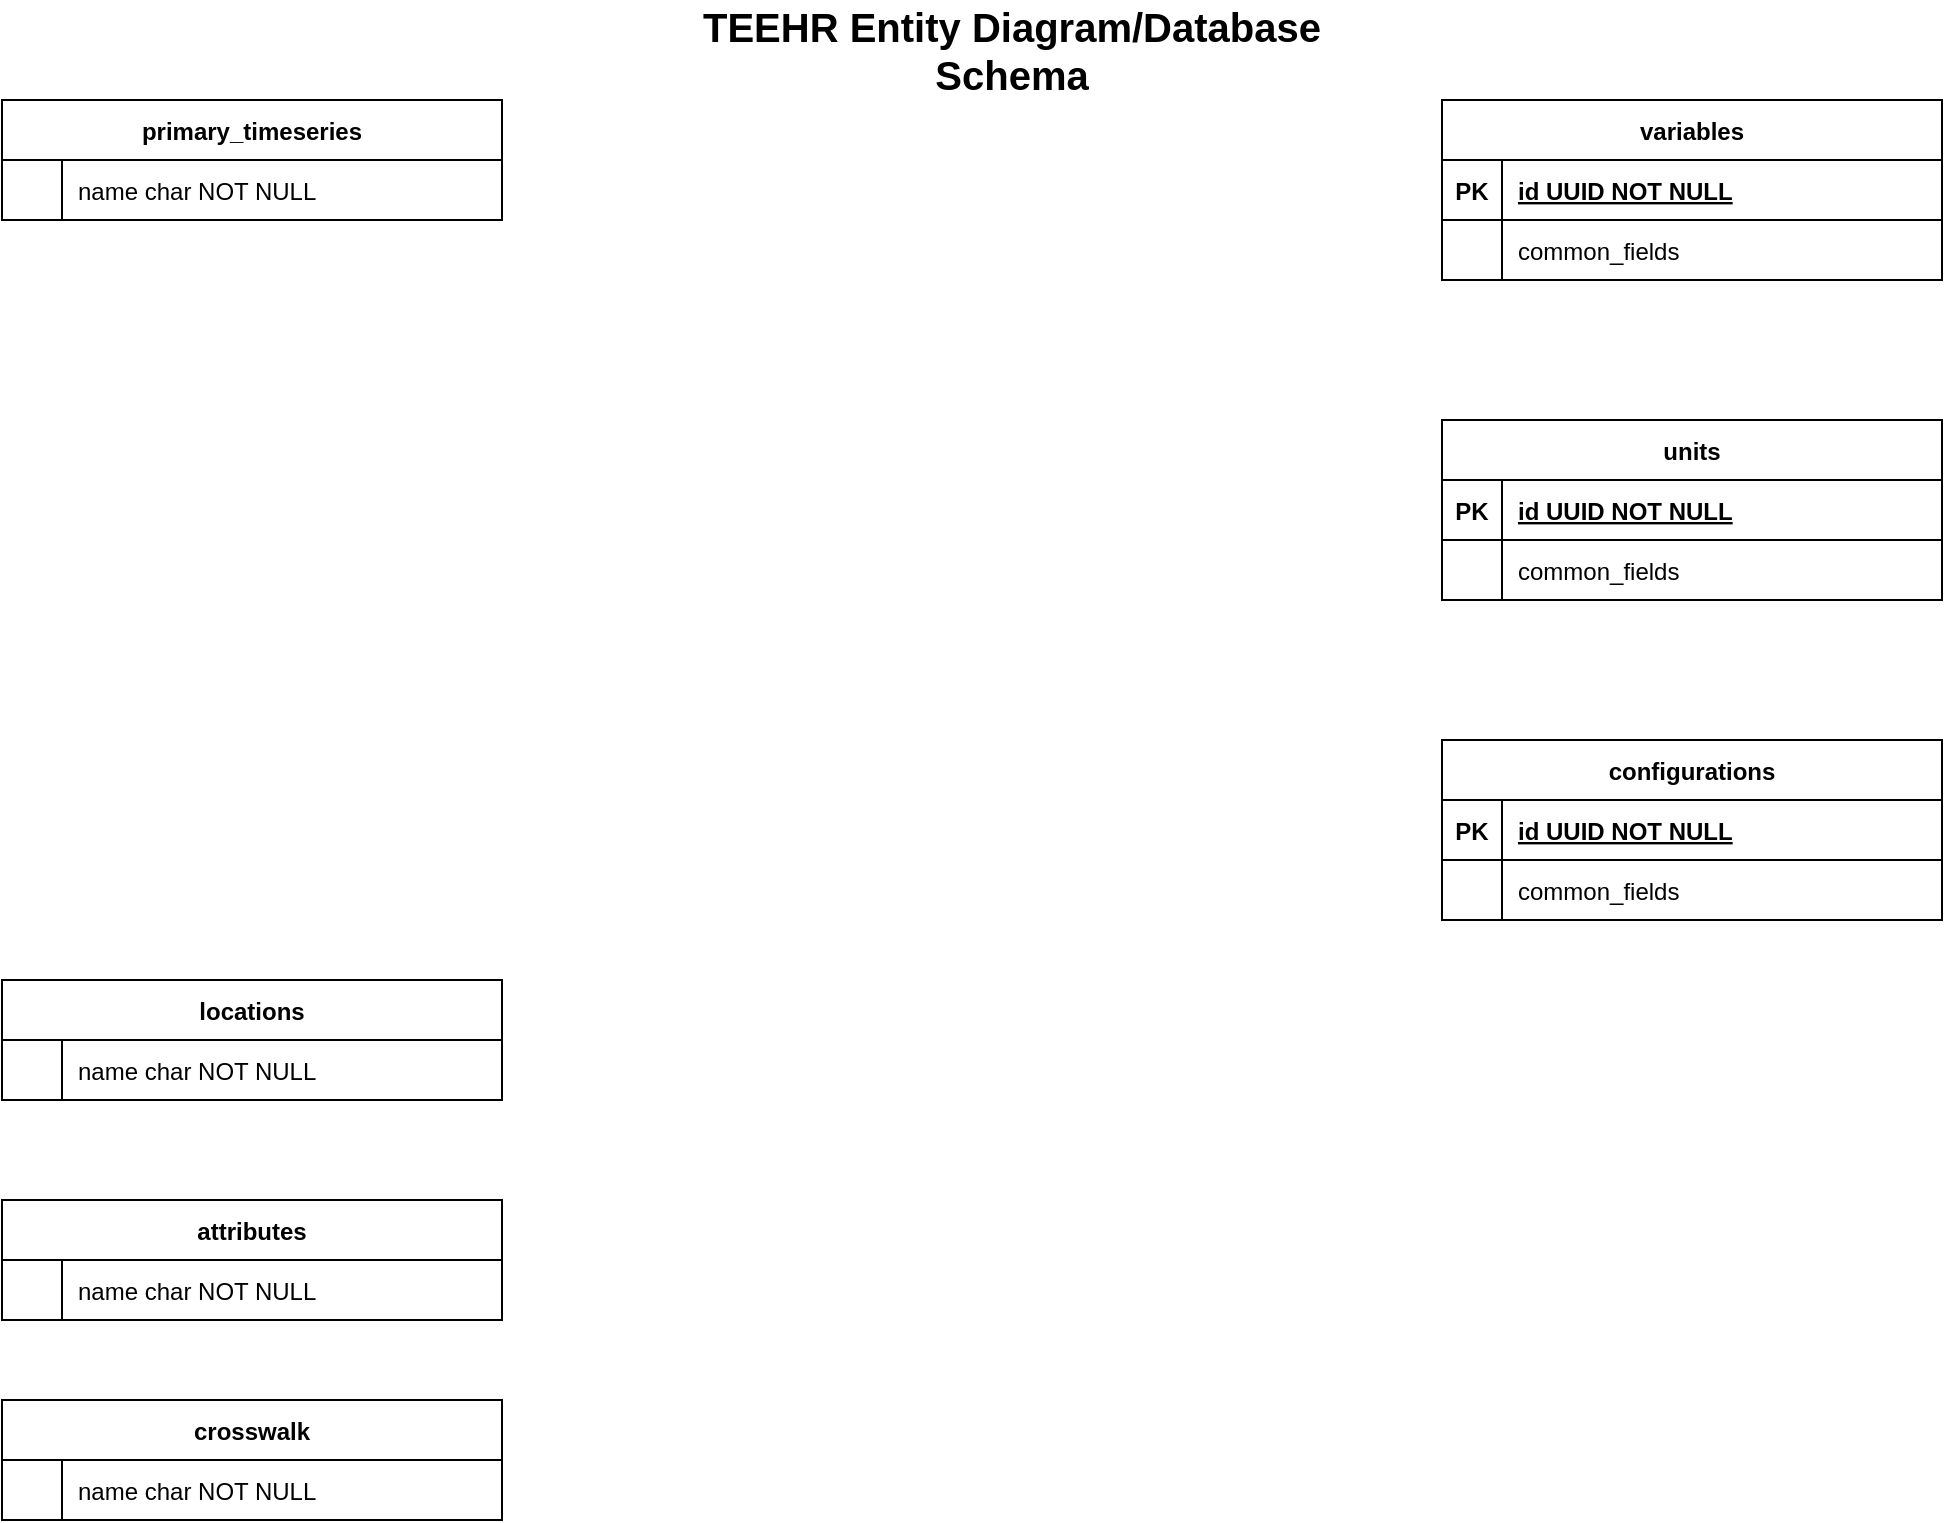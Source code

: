 <mxfile version="21.6.8" type="device">
  <diagram id="R2lEEEUBdFMjLlhIrx00" name="Page-1">
    <mxGraphModel dx="1359" dy="843" grid="1" gridSize="10" guides="1" tooltips="1" connect="1" arrows="1" fold="1" page="1" pageScale="1" pageWidth="1100" pageHeight="1700" math="0" shadow="0" extFonts="Permanent Marker^https://fonts.googleapis.com/css?family=Permanent+Marker">
      <root>
        <mxCell id="0" />
        <mxCell id="1" parent="0" />
        <mxCell id="z9w2Tz09xBncNA5Jr8ra-18" value="primary_timeseries" style="shape=table;startSize=30;container=1;collapsible=1;childLayout=tableLayout;fixedRows=1;rowLines=0;fontStyle=1;align=center;resizeLast=1;" parent="1" vertex="1">
          <mxGeometry x="40" y="80" width="250" height="60" as="geometry" />
        </mxCell>
        <mxCell id="z9w2Tz09xBncNA5Jr8ra-22" value="" style="shape=partialRectangle;collapsible=0;dropTarget=0;pointerEvents=0;fillColor=none;points=[[0,0.5],[1,0.5]];portConstraint=eastwest;top=0;left=0;right=0;bottom=0;" parent="z9w2Tz09xBncNA5Jr8ra-18" vertex="1">
          <mxGeometry y="30" width="250" height="30" as="geometry" />
        </mxCell>
        <mxCell id="z9w2Tz09xBncNA5Jr8ra-23" value="" style="shape=partialRectangle;overflow=hidden;connectable=0;fillColor=none;top=0;left=0;bottom=0;right=0;" parent="z9w2Tz09xBncNA5Jr8ra-22" vertex="1">
          <mxGeometry width="30" height="30" as="geometry">
            <mxRectangle width="30" height="30" as="alternateBounds" />
          </mxGeometry>
        </mxCell>
        <mxCell id="z9w2Tz09xBncNA5Jr8ra-24" value="name char NOT NULL" style="shape=partialRectangle;overflow=hidden;connectable=0;fillColor=none;top=0;left=0;bottom=0;right=0;align=left;spacingLeft=6;" parent="z9w2Tz09xBncNA5Jr8ra-22" vertex="1">
          <mxGeometry x="30" width="220" height="30" as="geometry">
            <mxRectangle width="220" height="30" as="alternateBounds" />
          </mxGeometry>
        </mxCell>
        <mxCell id="kI6QfCcUgh98SEZswLOn-11" value="TEEHR Entity Diagram/Database Schema" style="text;html=1;strokeColor=none;fillColor=none;align=center;verticalAlign=middle;whiteSpace=wrap;rounded=0;fontSize=20;fontStyle=1" parent="1" vertex="1">
          <mxGeometry x="380" y="30" width="330" height="50" as="geometry" />
        </mxCell>
        <mxCell id="oWFPzsKhVETar2XeurfX-17" value="variables" style="shape=table;startSize=30;container=1;collapsible=1;childLayout=tableLayout;fixedRows=1;rowLines=0;fontStyle=1;align=center;resizeLast=1;" parent="1" vertex="1">
          <mxGeometry x="760" y="80" width="250" height="90" as="geometry" />
        </mxCell>
        <mxCell id="oWFPzsKhVETar2XeurfX-18" value="" style="shape=partialRectangle;collapsible=0;dropTarget=0;pointerEvents=0;fillColor=none;points=[[0,0.5],[1,0.5]];portConstraint=eastwest;top=0;left=0;right=0;bottom=1;" parent="oWFPzsKhVETar2XeurfX-17" vertex="1">
          <mxGeometry y="30" width="250" height="30" as="geometry" />
        </mxCell>
        <mxCell id="oWFPzsKhVETar2XeurfX-19" value="PK" style="shape=partialRectangle;overflow=hidden;connectable=0;fillColor=none;top=0;left=0;bottom=0;right=0;fontStyle=1;" parent="oWFPzsKhVETar2XeurfX-18" vertex="1">
          <mxGeometry width="30" height="30" as="geometry">
            <mxRectangle width="30" height="30" as="alternateBounds" />
          </mxGeometry>
        </mxCell>
        <mxCell id="oWFPzsKhVETar2XeurfX-20" value="id UUID NOT NULL " style="shape=partialRectangle;overflow=hidden;connectable=0;fillColor=none;top=0;left=0;bottom=0;right=0;align=left;spacingLeft=6;fontStyle=5;" parent="oWFPzsKhVETar2XeurfX-18" vertex="1">
          <mxGeometry x="30" width="220" height="30" as="geometry">
            <mxRectangle width="220" height="30" as="alternateBounds" />
          </mxGeometry>
        </mxCell>
        <mxCell id="oWFPzsKhVETar2XeurfX-21" value="" style="shape=partialRectangle;collapsible=0;dropTarget=0;pointerEvents=0;fillColor=none;points=[[0,0.5],[1,0.5]];portConstraint=eastwest;top=0;left=0;right=0;bottom=0;" parent="oWFPzsKhVETar2XeurfX-17" vertex="1">
          <mxGeometry y="60" width="250" height="30" as="geometry" />
        </mxCell>
        <mxCell id="oWFPzsKhVETar2XeurfX-22" value="" style="shape=partialRectangle;overflow=hidden;connectable=0;fillColor=none;top=0;left=0;bottom=0;right=0;" parent="oWFPzsKhVETar2XeurfX-21" vertex="1">
          <mxGeometry width="30" height="30" as="geometry">
            <mxRectangle width="30" height="30" as="alternateBounds" />
          </mxGeometry>
        </mxCell>
        <mxCell id="oWFPzsKhVETar2XeurfX-23" value="common_fields" style="shape=partialRectangle;overflow=hidden;connectable=0;fillColor=none;top=0;left=0;bottom=0;right=0;align=left;spacingLeft=6;" parent="oWFPzsKhVETar2XeurfX-21" vertex="1">
          <mxGeometry x="30" width="220" height="30" as="geometry">
            <mxRectangle width="220" height="30" as="alternateBounds" />
          </mxGeometry>
        </mxCell>
        <mxCell id="oWFPzsKhVETar2XeurfX-43" value="units" style="shape=table;startSize=30;container=1;collapsible=1;childLayout=tableLayout;fixedRows=1;rowLines=0;fontStyle=1;align=center;resizeLast=1;" parent="1" vertex="1">
          <mxGeometry x="760" y="240" width="250" height="90" as="geometry" />
        </mxCell>
        <mxCell id="oWFPzsKhVETar2XeurfX-44" value="" style="shape=partialRectangle;collapsible=0;dropTarget=0;pointerEvents=0;fillColor=none;points=[[0,0.5],[1,0.5]];portConstraint=eastwest;top=0;left=0;right=0;bottom=1;" parent="oWFPzsKhVETar2XeurfX-43" vertex="1">
          <mxGeometry y="30" width="250" height="30" as="geometry" />
        </mxCell>
        <mxCell id="oWFPzsKhVETar2XeurfX-45" value="PK" style="shape=partialRectangle;overflow=hidden;connectable=0;fillColor=none;top=0;left=0;bottom=0;right=0;fontStyle=1;" parent="oWFPzsKhVETar2XeurfX-44" vertex="1">
          <mxGeometry width="30" height="30" as="geometry">
            <mxRectangle width="30" height="30" as="alternateBounds" />
          </mxGeometry>
        </mxCell>
        <mxCell id="oWFPzsKhVETar2XeurfX-46" value="id UUID NOT NULL " style="shape=partialRectangle;overflow=hidden;connectable=0;fillColor=none;top=0;left=0;bottom=0;right=0;align=left;spacingLeft=6;fontStyle=5;" parent="oWFPzsKhVETar2XeurfX-44" vertex="1">
          <mxGeometry x="30" width="220" height="30" as="geometry">
            <mxRectangle width="220" height="30" as="alternateBounds" />
          </mxGeometry>
        </mxCell>
        <mxCell id="oWFPzsKhVETar2XeurfX-47" value="" style="shape=partialRectangle;collapsible=0;dropTarget=0;pointerEvents=0;fillColor=none;points=[[0,0.5],[1,0.5]];portConstraint=eastwest;top=0;left=0;right=0;bottom=0;" parent="oWFPzsKhVETar2XeurfX-43" vertex="1">
          <mxGeometry y="60" width="250" height="30" as="geometry" />
        </mxCell>
        <mxCell id="oWFPzsKhVETar2XeurfX-48" value="" style="shape=partialRectangle;overflow=hidden;connectable=0;fillColor=none;top=0;left=0;bottom=0;right=0;" parent="oWFPzsKhVETar2XeurfX-47" vertex="1">
          <mxGeometry width="30" height="30" as="geometry">
            <mxRectangle width="30" height="30" as="alternateBounds" />
          </mxGeometry>
        </mxCell>
        <mxCell id="oWFPzsKhVETar2XeurfX-49" value="common_fields" style="shape=partialRectangle;overflow=hidden;connectable=0;fillColor=none;top=0;left=0;bottom=0;right=0;align=left;spacingLeft=6;" parent="oWFPzsKhVETar2XeurfX-47" vertex="1">
          <mxGeometry x="30" width="220" height="30" as="geometry">
            <mxRectangle width="220" height="30" as="alternateBounds" />
          </mxGeometry>
        </mxCell>
        <mxCell id="oWFPzsKhVETar2XeurfX-53" value="configurations" style="shape=table;startSize=30;container=1;collapsible=1;childLayout=tableLayout;fixedRows=1;rowLines=0;fontStyle=1;align=center;resizeLast=1;" parent="1" vertex="1">
          <mxGeometry x="760" y="400" width="250" height="90" as="geometry" />
        </mxCell>
        <mxCell id="oWFPzsKhVETar2XeurfX-54" value="" style="shape=partialRectangle;collapsible=0;dropTarget=0;pointerEvents=0;fillColor=none;points=[[0,0.5],[1,0.5]];portConstraint=eastwest;top=0;left=0;right=0;bottom=1;" parent="oWFPzsKhVETar2XeurfX-53" vertex="1">
          <mxGeometry y="30" width="250" height="30" as="geometry" />
        </mxCell>
        <mxCell id="oWFPzsKhVETar2XeurfX-55" value="PK" style="shape=partialRectangle;overflow=hidden;connectable=0;fillColor=none;top=0;left=0;bottom=0;right=0;fontStyle=1;" parent="oWFPzsKhVETar2XeurfX-54" vertex="1">
          <mxGeometry width="30" height="30" as="geometry">
            <mxRectangle width="30" height="30" as="alternateBounds" />
          </mxGeometry>
        </mxCell>
        <mxCell id="oWFPzsKhVETar2XeurfX-56" value="id UUID NOT NULL " style="shape=partialRectangle;overflow=hidden;connectable=0;fillColor=none;top=0;left=0;bottom=0;right=0;align=left;spacingLeft=6;fontStyle=5;" parent="oWFPzsKhVETar2XeurfX-54" vertex="1">
          <mxGeometry x="30" width="220" height="30" as="geometry">
            <mxRectangle width="220" height="30" as="alternateBounds" />
          </mxGeometry>
        </mxCell>
        <mxCell id="oWFPzsKhVETar2XeurfX-57" value="" style="shape=partialRectangle;collapsible=0;dropTarget=0;pointerEvents=0;fillColor=none;points=[[0,0.5],[1,0.5]];portConstraint=eastwest;top=0;left=0;right=0;bottom=0;" parent="oWFPzsKhVETar2XeurfX-53" vertex="1">
          <mxGeometry y="60" width="250" height="30" as="geometry" />
        </mxCell>
        <mxCell id="oWFPzsKhVETar2XeurfX-58" value="" style="shape=partialRectangle;overflow=hidden;connectable=0;fillColor=none;top=0;left=0;bottom=0;right=0;" parent="oWFPzsKhVETar2XeurfX-57" vertex="1">
          <mxGeometry width="30" height="30" as="geometry">
            <mxRectangle width="30" height="30" as="alternateBounds" />
          </mxGeometry>
        </mxCell>
        <mxCell id="oWFPzsKhVETar2XeurfX-59" value="common_fields" style="shape=partialRectangle;overflow=hidden;connectable=0;fillColor=none;top=0;left=0;bottom=0;right=0;align=left;spacingLeft=6;" parent="oWFPzsKhVETar2XeurfX-57" vertex="1">
          <mxGeometry x="30" width="220" height="30" as="geometry">
            <mxRectangle width="220" height="30" as="alternateBounds" />
          </mxGeometry>
        </mxCell>
        <mxCell id="rOeIgtfhVGkAJNB-5eJc-1" value="locations" style="shape=table;startSize=30;container=1;collapsible=1;childLayout=tableLayout;fixedRows=1;rowLines=0;fontStyle=1;align=center;resizeLast=1;" vertex="1" parent="1">
          <mxGeometry x="40" y="520" width="250" height="60" as="geometry" />
        </mxCell>
        <mxCell id="rOeIgtfhVGkAJNB-5eJc-2" value="" style="shape=partialRectangle;collapsible=0;dropTarget=0;pointerEvents=0;fillColor=none;points=[[0,0.5],[1,0.5]];portConstraint=eastwest;top=0;left=0;right=0;bottom=0;" vertex="1" parent="rOeIgtfhVGkAJNB-5eJc-1">
          <mxGeometry y="30" width="250" height="30" as="geometry" />
        </mxCell>
        <mxCell id="rOeIgtfhVGkAJNB-5eJc-3" value="" style="shape=partialRectangle;overflow=hidden;connectable=0;fillColor=none;top=0;left=0;bottom=0;right=0;" vertex="1" parent="rOeIgtfhVGkAJNB-5eJc-2">
          <mxGeometry width="30" height="30" as="geometry">
            <mxRectangle width="30" height="30" as="alternateBounds" />
          </mxGeometry>
        </mxCell>
        <mxCell id="rOeIgtfhVGkAJNB-5eJc-4" value="name char NOT NULL" style="shape=partialRectangle;overflow=hidden;connectable=0;fillColor=none;top=0;left=0;bottom=0;right=0;align=left;spacingLeft=6;" vertex="1" parent="rOeIgtfhVGkAJNB-5eJc-2">
          <mxGeometry x="30" width="220" height="30" as="geometry">
            <mxRectangle width="220" height="30" as="alternateBounds" />
          </mxGeometry>
        </mxCell>
        <mxCell id="rOeIgtfhVGkAJNB-5eJc-5" value="attributes" style="shape=table;startSize=30;container=1;collapsible=1;childLayout=tableLayout;fixedRows=1;rowLines=0;fontStyle=1;align=center;resizeLast=1;" vertex="1" parent="1">
          <mxGeometry x="40" y="630" width="250" height="60" as="geometry" />
        </mxCell>
        <mxCell id="rOeIgtfhVGkAJNB-5eJc-6" value="" style="shape=partialRectangle;collapsible=0;dropTarget=0;pointerEvents=0;fillColor=none;points=[[0,0.5],[1,0.5]];portConstraint=eastwest;top=0;left=0;right=0;bottom=0;" vertex="1" parent="rOeIgtfhVGkAJNB-5eJc-5">
          <mxGeometry y="30" width="250" height="30" as="geometry" />
        </mxCell>
        <mxCell id="rOeIgtfhVGkAJNB-5eJc-7" value="" style="shape=partialRectangle;overflow=hidden;connectable=0;fillColor=none;top=0;left=0;bottom=0;right=0;" vertex="1" parent="rOeIgtfhVGkAJNB-5eJc-6">
          <mxGeometry width="30" height="30" as="geometry">
            <mxRectangle width="30" height="30" as="alternateBounds" />
          </mxGeometry>
        </mxCell>
        <mxCell id="rOeIgtfhVGkAJNB-5eJc-8" value="name char NOT NULL" style="shape=partialRectangle;overflow=hidden;connectable=0;fillColor=none;top=0;left=0;bottom=0;right=0;align=left;spacingLeft=6;" vertex="1" parent="rOeIgtfhVGkAJNB-5eJc-6">
          <mxGeometry x="30" width="220" height="30" as="geometry">
            <mxRectangle width="220" height="30" as="alternateBounds" />
          </mxGeometry>
        </mxCell>
        <mxCell id="rOeIgtfhVGkAJNB-5eJc-9" value="crosswalk" style="shape=table;startSize=30;container=1;collapsible=1;childLayout=tableLayout;fixedRows=1;rowLines=0;fontStyle=1;align=center;resizeLast=1;" vertex="1" parent="1">
          <mxGeometry x="40" y="730" width="250" height="60" as="geometry" />
        </mxCell>
        <mxCell id="rOeIgtfhVGkAJNB-5eJc-10" value="" style="shape=partialRectangle;collapsible=0;dropTarget=0;pointerEvents=0;fillColor=none;points=[[0,0.5],[1,0.5]];portConstraint=eastwest;top=0;left=0;right=0;bottom=0;" vertex="1" parent="rOeIgtfhVGkAJNB-5eJc-9">
          <mxGeometry y="30" width="250" height="30" as="geometry" />
        </mxCell>
        <mxCell id="rOeIgtfhVGkAJNB-5eJc-11" value="" style="shape=partialRectangle;overflow=hidden;connectable=0;fillColor=none;top=0;left=0;bottom=0;right=0;" vertex="1" parent="rOeIgtfhVGkAJNB-5eJc-10">
          <mxGeometry width="30" height="30" as="geometry">
            <mxRectangle width="30" height="30" as="alternateBounds" />
          </mxGeometry>
        </mxCell>
        <mxCell id="rOeIgtfhVGkAJNB-5eJc-12" value="name char NOT NULL" style="shape=partialRectangle;overflow=hidden;connectable=0;fillColor=none;top=0;left=0;bottom=0;right=0;align=left;spacingLeft=6;" vertex="1" parent="rOeIgtfhVGkAJNB-5eJc-10">
          <mxGeometry x="30" width="220" height="30" as="geometry">
            <mxRectangle width="220" height="30" as="alternateBounds" />
          </mxGeometry>
        </mxCell>
      </root>
    </mxGraphModel>
  </diagram>
</mxfile>
